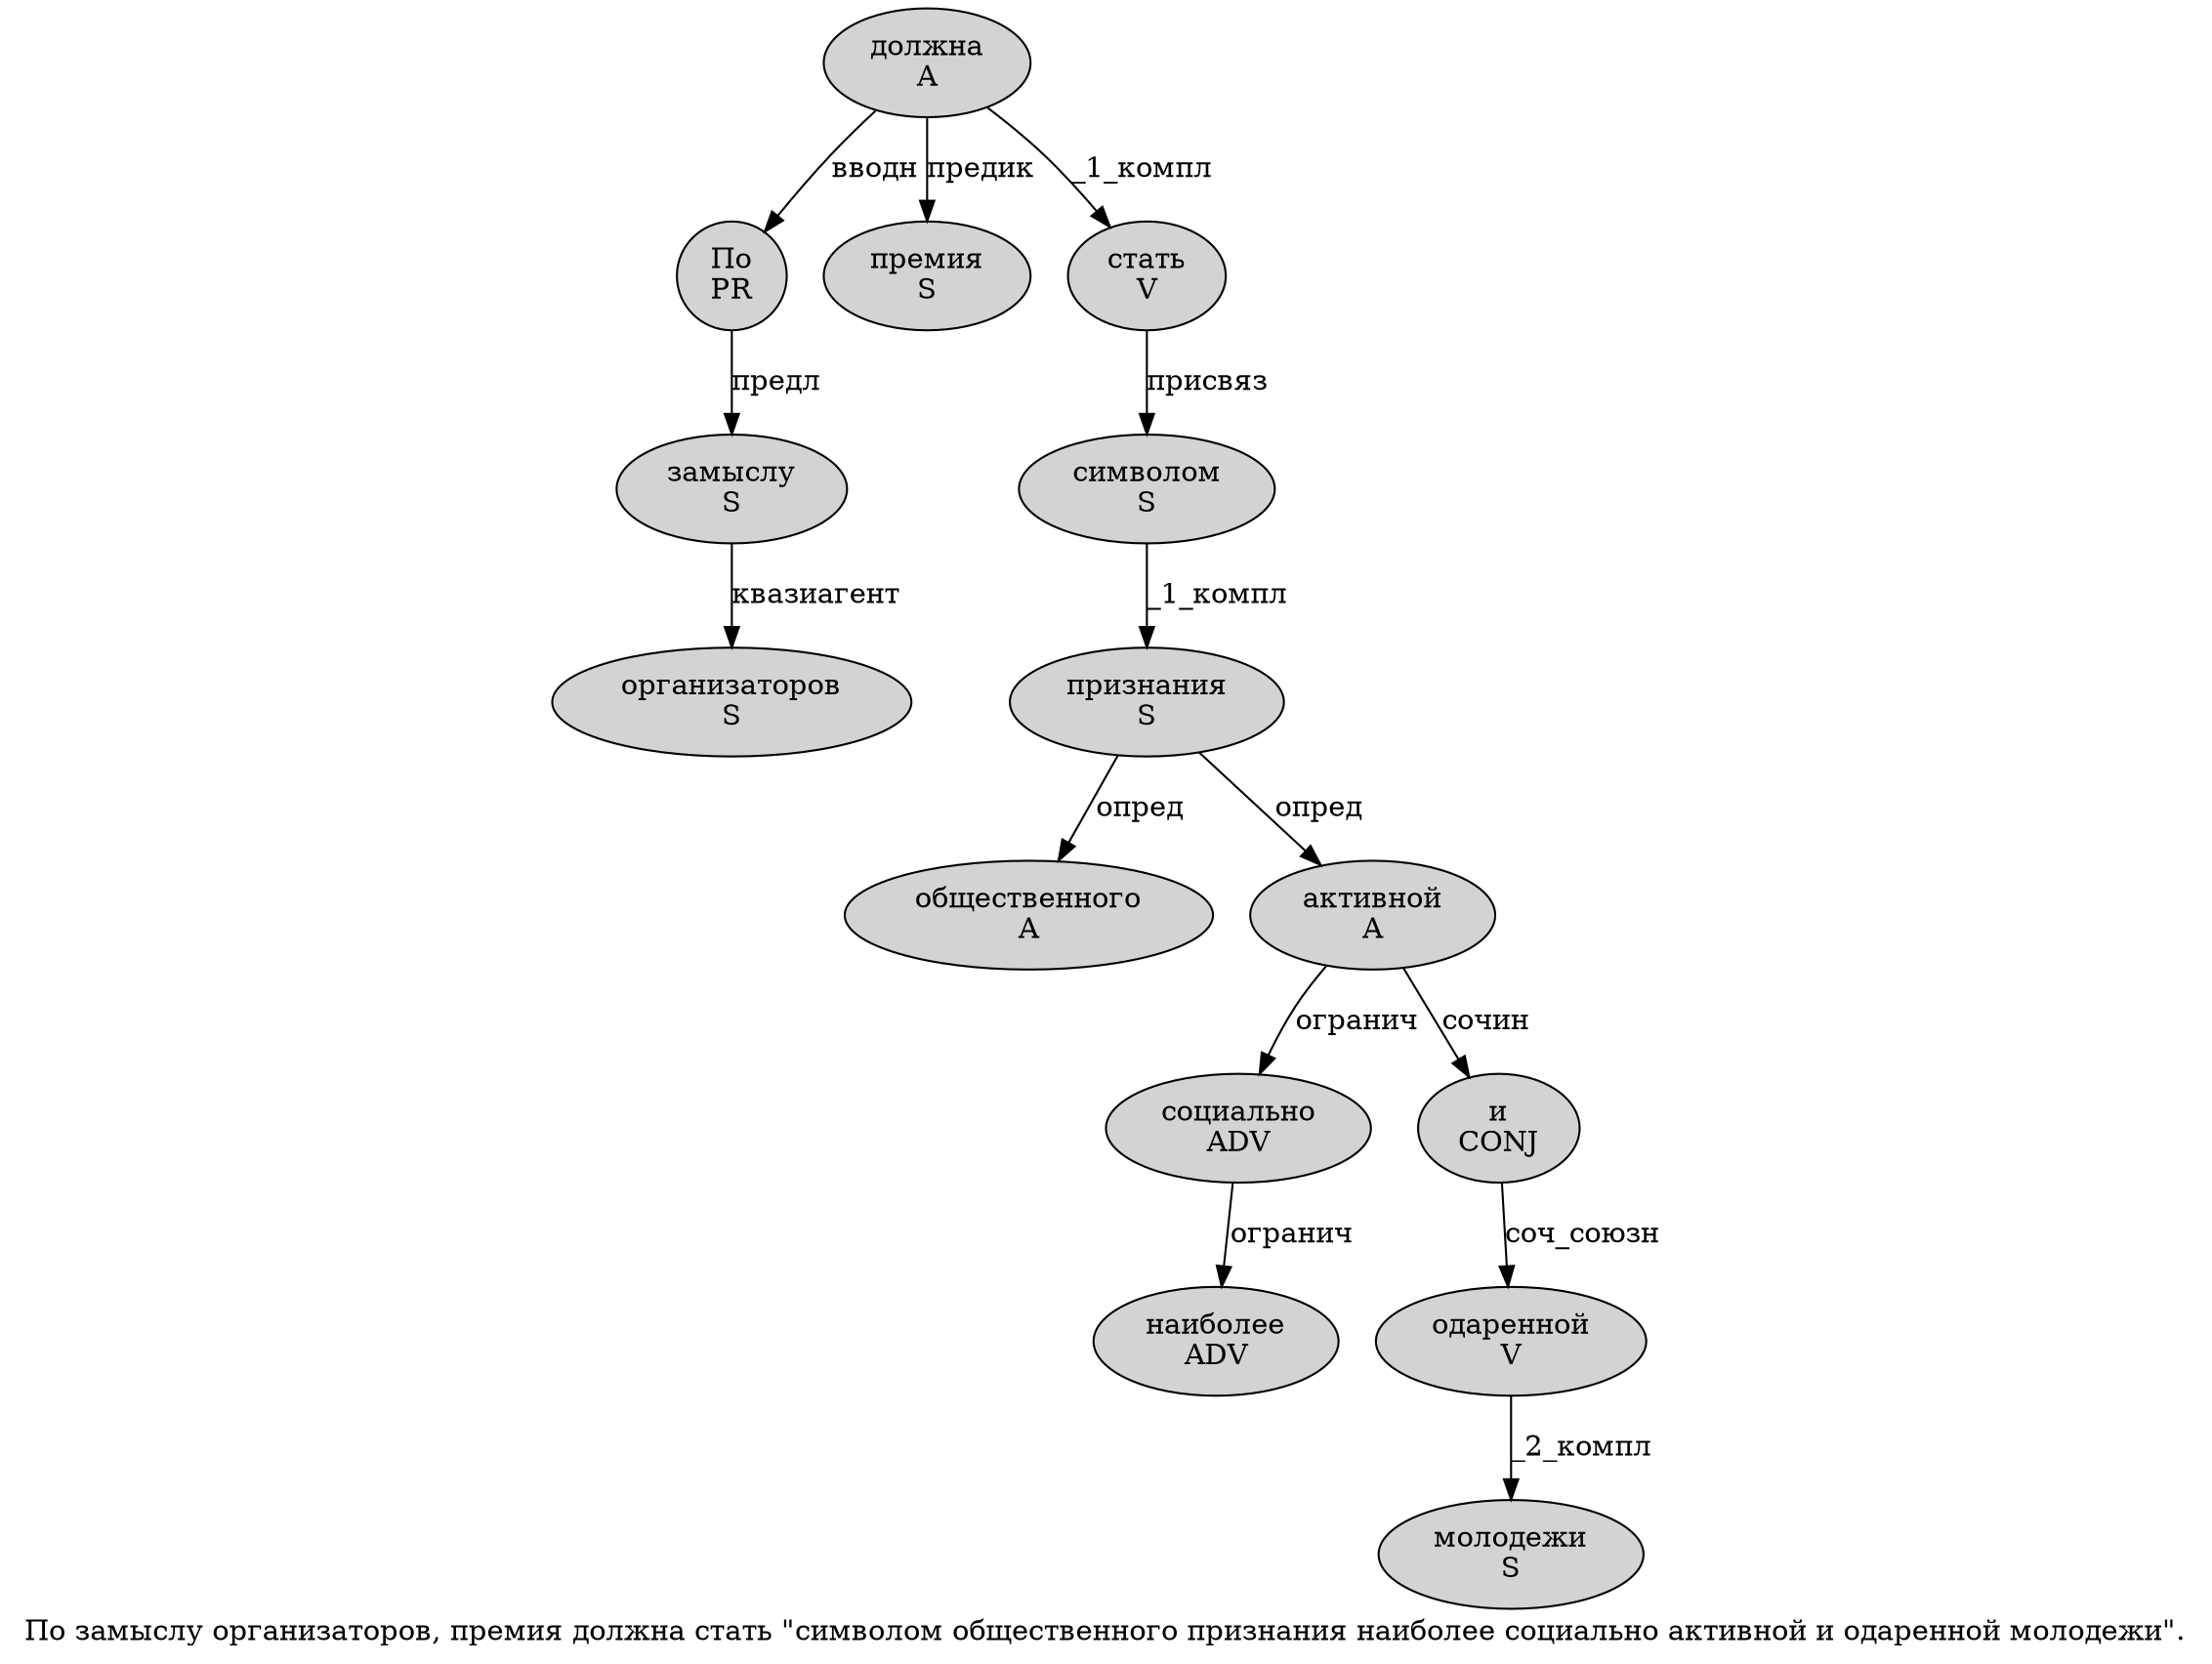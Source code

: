 digraph SENTENCE_72 {
	graph [label="По замыслу организаторов, премия должна стать \"символом общественного признания наиболее социально активной и одаренной молодежи\"."]
	node [style=filled]
		0 [label="По
PR" color="" fillcolor=lightgray penwidth=1 shape=ellipse]
		1 [label="замыслу
S" color="" fillcolor=lightgray penwidth=1 shape=ellipse]
		2 [label="организаторов
S" color="" fillcolor=lightgray penwidth=1 shape=ellipse]
		4 [label="премия
S" color="" fillcolor=lightgray penwidth=1 shape=ellipse]
		5 [label="должна
A" color="" fillcolor=lightgray penwidth=1 shape=ellipse]
		6 [label="стать
V" color="" fillcolor=lightgray penwidth=1 shape=ellipse]
		8 [label="символом
S" color="" fillcolor=lightgray penwidth=1 shape=ellipse]
		9 [label="общественного
A" color="" fillcolor=lightgray penwidth=1 shape=ellipse]
		10 [label="признания
S" color="" fillcolor=lightgray penwidth=1 shape=ellipse]
		11 [label="наиболее
ADV" color="" fillcolor=lightgray penwidth=1 shape=ellipse]
		12 [label="социально
ADV" color="" fillcolor=lightgray penwidth=1 shape=ellipse]
		13 [label="активной
A" color="" fillcolor=lightgray penwidth=1 shape=ellipse]
		14 [label="и
CONJ" color="" fillcolor=lightgray penwidth=1 shape=ellipse]
		15 [label="одаренной
V" color="" fillcolor=lightgray penwidth=1 shape=ellipse]
		16 [label="молодежи
S" color="" fillcolor=lightgray penwidth=1 shape=ellipse]
			14 -> 15 [label="соч_союзн"]
			12 -> 11 [label="огранич"]
			13 -> 12 [label="огранич"]
			13 -> 14 [label="сочин"]
			0 -> 1 [label="предл"]
			10 -> 9 [label="опред"]
			10 -> 13 [label="опред"]
			8 -> 10 [label="_1_компл"]
			6 -> 8 [label="присвяз"]
			15 -> 16 [label="_2_компл"]
			1 -> 2 [label="квазиагент"]
			5 -> 0 [label="вводн"]
			5 -> 4 [label="предик"]
			5 -> 6 [label="_1_компл"]
}